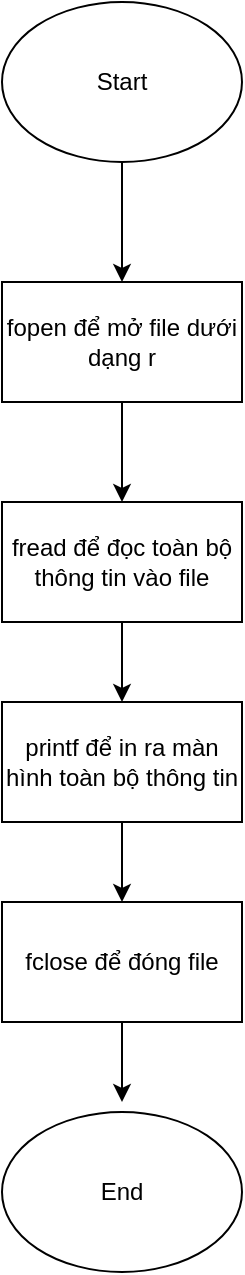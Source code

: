 <mxfile version="22.1.5" type="device">
  <diagram name="Trang-1" id="07l9hVh62isLkJm_6zO_">
    <mxGraphModel dx="1053" dy="687" grid="1" gridSize="10" guides="1" tooltips="1" connect="1" arrows="1" fold="1" page="1" pageScale="1" pageWidth="827" pageHeight="1169" math="0" shadow="0">
      <root>
        <mxCell id="0" />
        <mxCell id="1" parent="0" />
        <mxCell id="SEoROlNDeNdJjWkgj390-7" style="edgeStyle=orthogonalEdgeStyle;rounded=0;orthogonalLoop=1;jettySize=auto;html=1;entryX=0.5;entryY=0;entryDx=0;entryDy=0;" edge="1" parent="1" source="SEoROlNDeNdJjWkgj390-1" target="SEoROlNDeNdJjWkgj390-2">
          <mxGeometry relative="1" as="geometry" />
        </mxCell>
        <mxCell id="SEoROlNDeNdJjWkgj390-1" value="Start" style="ellipse;whiteSpace=wrap;html=1;" vertex="1" parent="1">
          <mxGeometry x="210" y="30" width="120" height="80" as="geometry" />
        </mxCell>
        <mxCell id="SEoROlNDeNdJjWkgj390-8" style="edgeStyle=orthogonalEdgeStyle;rounded=0;orthogonalLoop=1;jettySize=auto;html=1;entryX=0.5;entryY=0;entryDx=0;entryDy=0;" edge="1" parent="1" source="SEoROlNDeNdJjWkgj390-2" target="SEoROlNDeNdJjWkgj390-3">
          <mxGeometry relative="1" as="geometry" />
        </mxCell>
        <mxCell id="SEoROlNDeNdJjWkgj390-2" value="fopen để mở file dưới dạng r" style="rounded=0;whiteSpace=wrap;html=1;" vertex="1" parent="1">
          <mxGeometry x="210" y="170" width="120" height="60" as="geometry" />
        </mxCell>
        <mxCell id="SEoROlNDeNdJjWkgj390-9" style="edgeStyle=orthogonalEdgeStyle;rounded=0;orthogonalLoop=1;jettySize=auto;html=1;entryX=0.5;entryY=0;entryDx=0;entryDy=0;" edge="1" parent="1" source="SEoROlNDeNdJjWkgj390-3" target="SEoROlNDeNdJjWkgj390-4">
          <mxGeometry relative="1" as="geometry" />
        </mxCell>
        <mxCell id="SEoROlNDeNdJjWkgj390-3" value="fread để đọc toàn bộ thông tin vào file" style="rounded=0;whiteSpace=wrap;html=1;" vertex="1" parent="1">
          <mxGeometry x="210" y="280" width="120" height="60" as="geometry" />
        </mxCell>
        <mxCell id="SEoROlNDeNdJjWkgj390-10" style="edgeStyle=orthogonalEdgeStyle;rounded=0;orthogonalLoop=1;jettySize=auto;html=1;entryX=0.5;entryY=0;entryDx=0;entryDy=0;" edge="1" parent="1" source="SEoROlNDeNdJjWkgj390-4" target="SEoROlNDeNdJjWkgj390-5">
          <mxGeometry relative="1" as="geometry" />
        </mxCell>
        <mxCell id="SEoROlNDeNdJjWkgj390-4" value="printf để in ra màn hình toàn bộ thông tin" style="rounded=0;whiteSpace=wrap;html=1;" vertex="1" parent="1">
          <mxGeometry x="210" y="380" width="120" height="60" as="geometry" />
        </mxCell>
        <mxCell id="SEoROlNDeNdJjWkgj390-11" style="edgeStyle=orthogonalEdgeStyle;rounded=0;orthogonalLoop=1;jettySize=auto;html=1;" edge="1" parent="1" source="SEoROlNDeNdJjWkgj390-5">
          <mxGeometry relative="1" as="geometry">
            <mxPoint x="270" y="580" as="targetPoint" />
          </mxGeometry>
        </mxCell>
        <mxCell id="SEoROlNDeNdJjWkgj390-5" value="fclose để đóng file" style="rounded=0;whiteSpace=wrap;html=1;" vertex="1" parent="1">
          <mxGeometry x="210" y="480" width="120" height="60" as="geometry" />
        </mxCell>
        <mxCell id="SEoROlNDeNdJjWkgj390-6" value="End" style="ellipse;whiteSpace=wrap;html=1;" vertex="1" parent="1">
          <mxGeometry x="210" y="585" width="120" height="80" as="geometry" />
        </mxCell>
      </root>
    </mxGraphModel>
  </diagram>
</mxfile>
